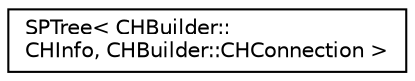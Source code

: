 digraph "Graphical Class Hierarchy"
{
  edge [fontname="Helvetica",fontsize="10",labelfontname="Helvetica",labelfontsize="10"];
  node [fontname="Helvetica",fontsize="10",shape=record];
  rankdir="LR";
  Node0 [label="SPTree\< CHBuilder::\lCHInfo, CHBuilder::CHConnection \>",height=0.2,width=0.4,color="black", fillcolor="white", style="filled",URL="$d6/d72/class_s_p_tree.html"];
}
